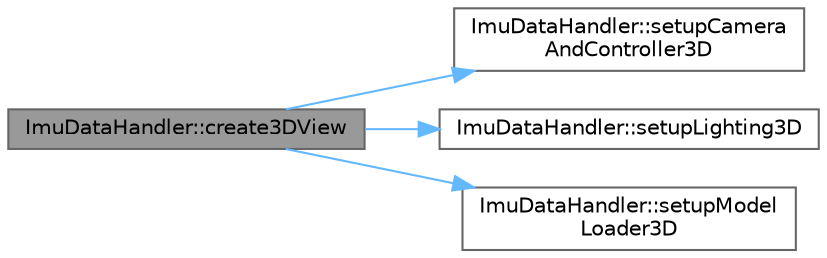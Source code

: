 digraph "ImuDataHandler::create3DView"
{
 // LATEX_PDF_SIZE
  bgcolor="transparent";
  edge [fontname=Helvetica,fontsize=10,labelfontname=Helvetica,labelfontsize=10];
  node [fontname=Helvetica,fontsize=10,shape=box,height=0.2,width=0.4];
  rankdir="LR";
  Node1 [id="Node000001",label="ImuDataHandler::create3DView",height=0.2,width=0.4,color="gray40", fillcolor="grey60", style="filled", fontcolor="black",tooltip="Tworzy widok 3D (Qt3DWindow w kontenerze QWidget) do wyświetlania modelu urządzenia."];
  Node1 -> Node2 [id="edge1_Node000001_Node000002",color="steelblue1",style="solid",tooltip=" "];
  Node2 [id="Node000002",label="ImuDataHandler::setupCamera\lAndController3D",height=0.2,width=0.4,color="grey40", fillcolor="white", style="filled",URL="$class_imu_data_handler.html#a4754002ef74444e87ff8a32e8a47a149",tooltip="Konfiguruje kamerę i kontroler orbity dla widoku modelu 3D."];
  Node1 -> Node3 [id="edge2_Node000001_Node000003",color="steelblue1",style="solid",tooltip=" "];
  Node3 [id="Node000003",label="ImuDataHandler::setupLighting3D",height=0.2,width=0.4,color="grey40", fillcolor="white", style="filled",URL="$class_imu_data_handler.html#a3b0df574f13907172df13ec93ab4430c",tooltip="Konfiguruje oświetlenie kierunkowe dla sceny modelu 3D."];
  Node1 -> Node4 [id="edge3_Node000001_Node000004",color="steelblue1",style="solid",tooltip=" "];
  Node4 [id="Node000004",label="ImuDataHandler::setupModel\lLoader3D",height=0.2,width=0.4,color="grey40", fillcolor="white", style="filled",URL="$class_imu_data_handler.html#ab5824452fd383d251cb5651a8db52d79",tooltip="Konfiguruje ładowanie modelu 3D (np. z pliku .dae) do sceny."];
}
